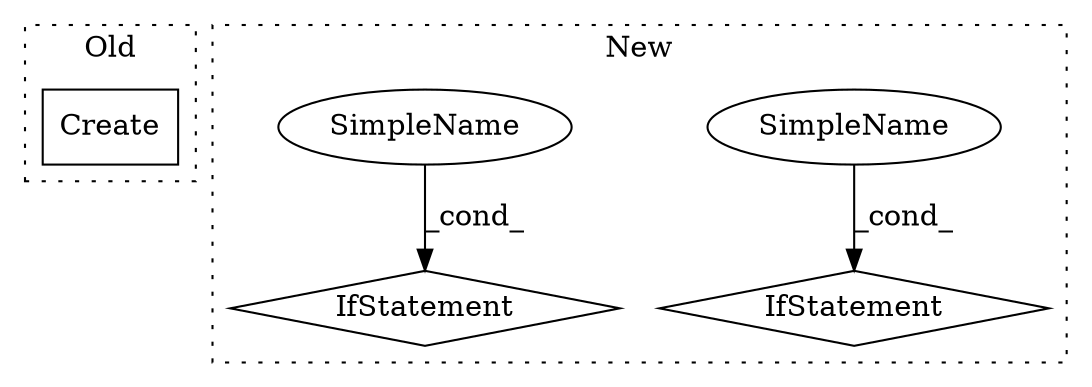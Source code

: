 digraph G {
subgraph cluster0 {
1 [label="Create" a="32" s="5606" l="8" shape="box"];
label = "Old";
style="dotted";
}
subgraph cluster1 {
2 [label="IfStatement" a="25" s="5735" l="50" shape="diamond"];
3 [label="IfStatement" a="25" s="5437" l="57" shape="diamond"];
4 [label="SimpleName" a="42" s="5780" l="5" shape="ellipse"];
5 [label="SimpleName" a="42" s="5489" l="5" shape="ellipse"];
label = "New";
style="dotted";
}
4 -> 2 [label="_cond_"];
5 -> 3 [label="_cond_"];
}